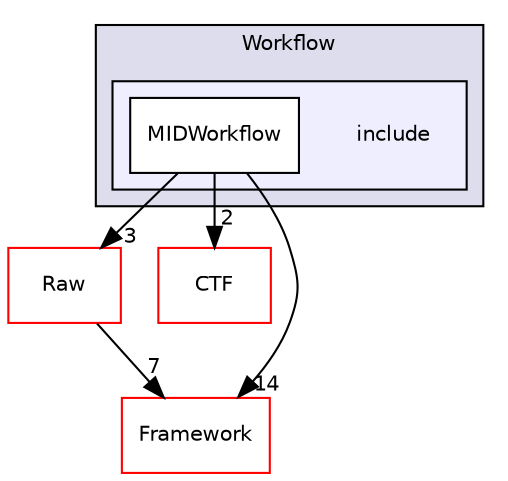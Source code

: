 digraph "/home/travis/build/AliceO2Group/AliceO2/Detectors/MUON/MID/Workflow/include" {
  bgcolor=transparent;
  compound=true
  node [ fontsize="10", fontname="Helvetica"];
  edge [ labelfontsize="10", labelfontname="Helvetica"];
  subgraph clusterdir_541a9f579a56d3c8f641580c9f97913d {
    graph [ bgcolor="#ddddee", pencolor="black", label="Workflow" fontname="Helvetica", fontsize="10", URL="dir_541a9f579a56d3c8f641580c9f97913d.html"]
  subgraph clusterdir_2bb5eb61d33140858f79122ad9ee2c7f {
    graph [ bgcolor="#eeeeff", pencolor="black", label="" URL="dir_2bb5eb61d33140858f79122ad9ee2c7f.html"];
    dir_2bb5eb61d33140858f79122ad9ee2c7f [shape=plaintext label="include"];
    dir_8da4417866e9b101c8c6992e70f49dba [shape=box label="MIDWorkflow" color="black" fillcolor="white" style="filled" URL="dir_8da4417866e9b101c8c6992e70f49dba.html"];
  }
  }
  dir_55bb03bc4479a61c5f6db133927cb48c [shape=box label="Raw" color="red" URL="dir_55bb03bc4479a61c5f6db133927cb48c.html"];
  dir_ec47f4617e2325ef786d87078c97382a [shape=box label="CTF" color="red" URL="dir_ec47f4617e2325ef786d87078c97382a.html"];
  dir_bcbb2cf9a3d3d83e5515c82071a07177 [shape=box label="Framework" color="red" URL="dir_bcbb2cf9a3d3d83e5515c82071a07177.html"];
  dir_55bb03bc4479a61c5f6db133927cb48c->dir_bcbb2cf9a3d3d83e5515c82071a07177 [headlabel="7", labeldistance=1.5 headhref="dir_000618_000063.html"];
  dir_8da4417866e9b101c8c6992e70f49dba->dir_55bb03bc4479a61c5f6db133927cb48c [headlabel="3", labeldistance=1.5 headhref="dir_000416_000618.html"];
  dir_8da4417866e9b101c8c6992e70f49dba->dir_ec47f4617e2325ef786d87078c97382a [headlabel="2", labeldistance=1.5 headhref="dir_000416_000497.html"];
  dir_8da4417866e9b101c8c6992e70f49dba->dir_bcbb2cf9a3d3d83e5515c82071a07177 [headlabel="14", labeldistance=1.5 headhref="dir_000416_000063.html"];
}
